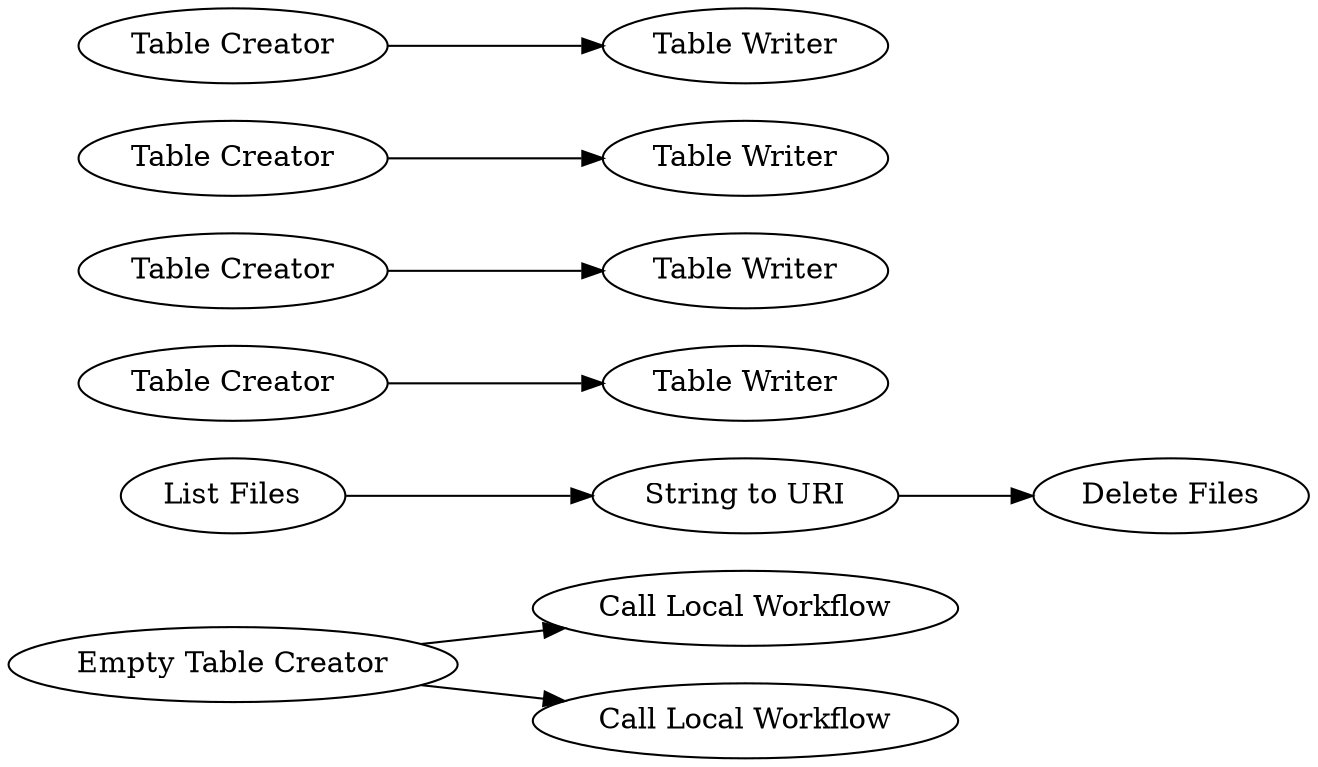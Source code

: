 digraph {
	50 -> 52
	47 -> 49
	14 -> 27
	7 -> 26
	50 -> 51
	49 -> 48
	45 -> 25
	44 -> 24
	24 [label="Table Writer"]
	27 [label="Table Writer"]
	48 [label="Delete Files"]
	50 [label="Empty Table Creator"]
	44 [label="Table Creator"]
	7 [label="Table Creator"]
	49 [label="String to URI"]
	51 [label="Call Local Workflow"]
	52 [label="Call Local Workflow"]
	26 [label="Table Writer"]
	47 [label="List Files"]
	25 [label="Table Writer"]
	14 [label="Table Creator"]
	45 [label="Table Creator"]
	rankdir=LR
}
